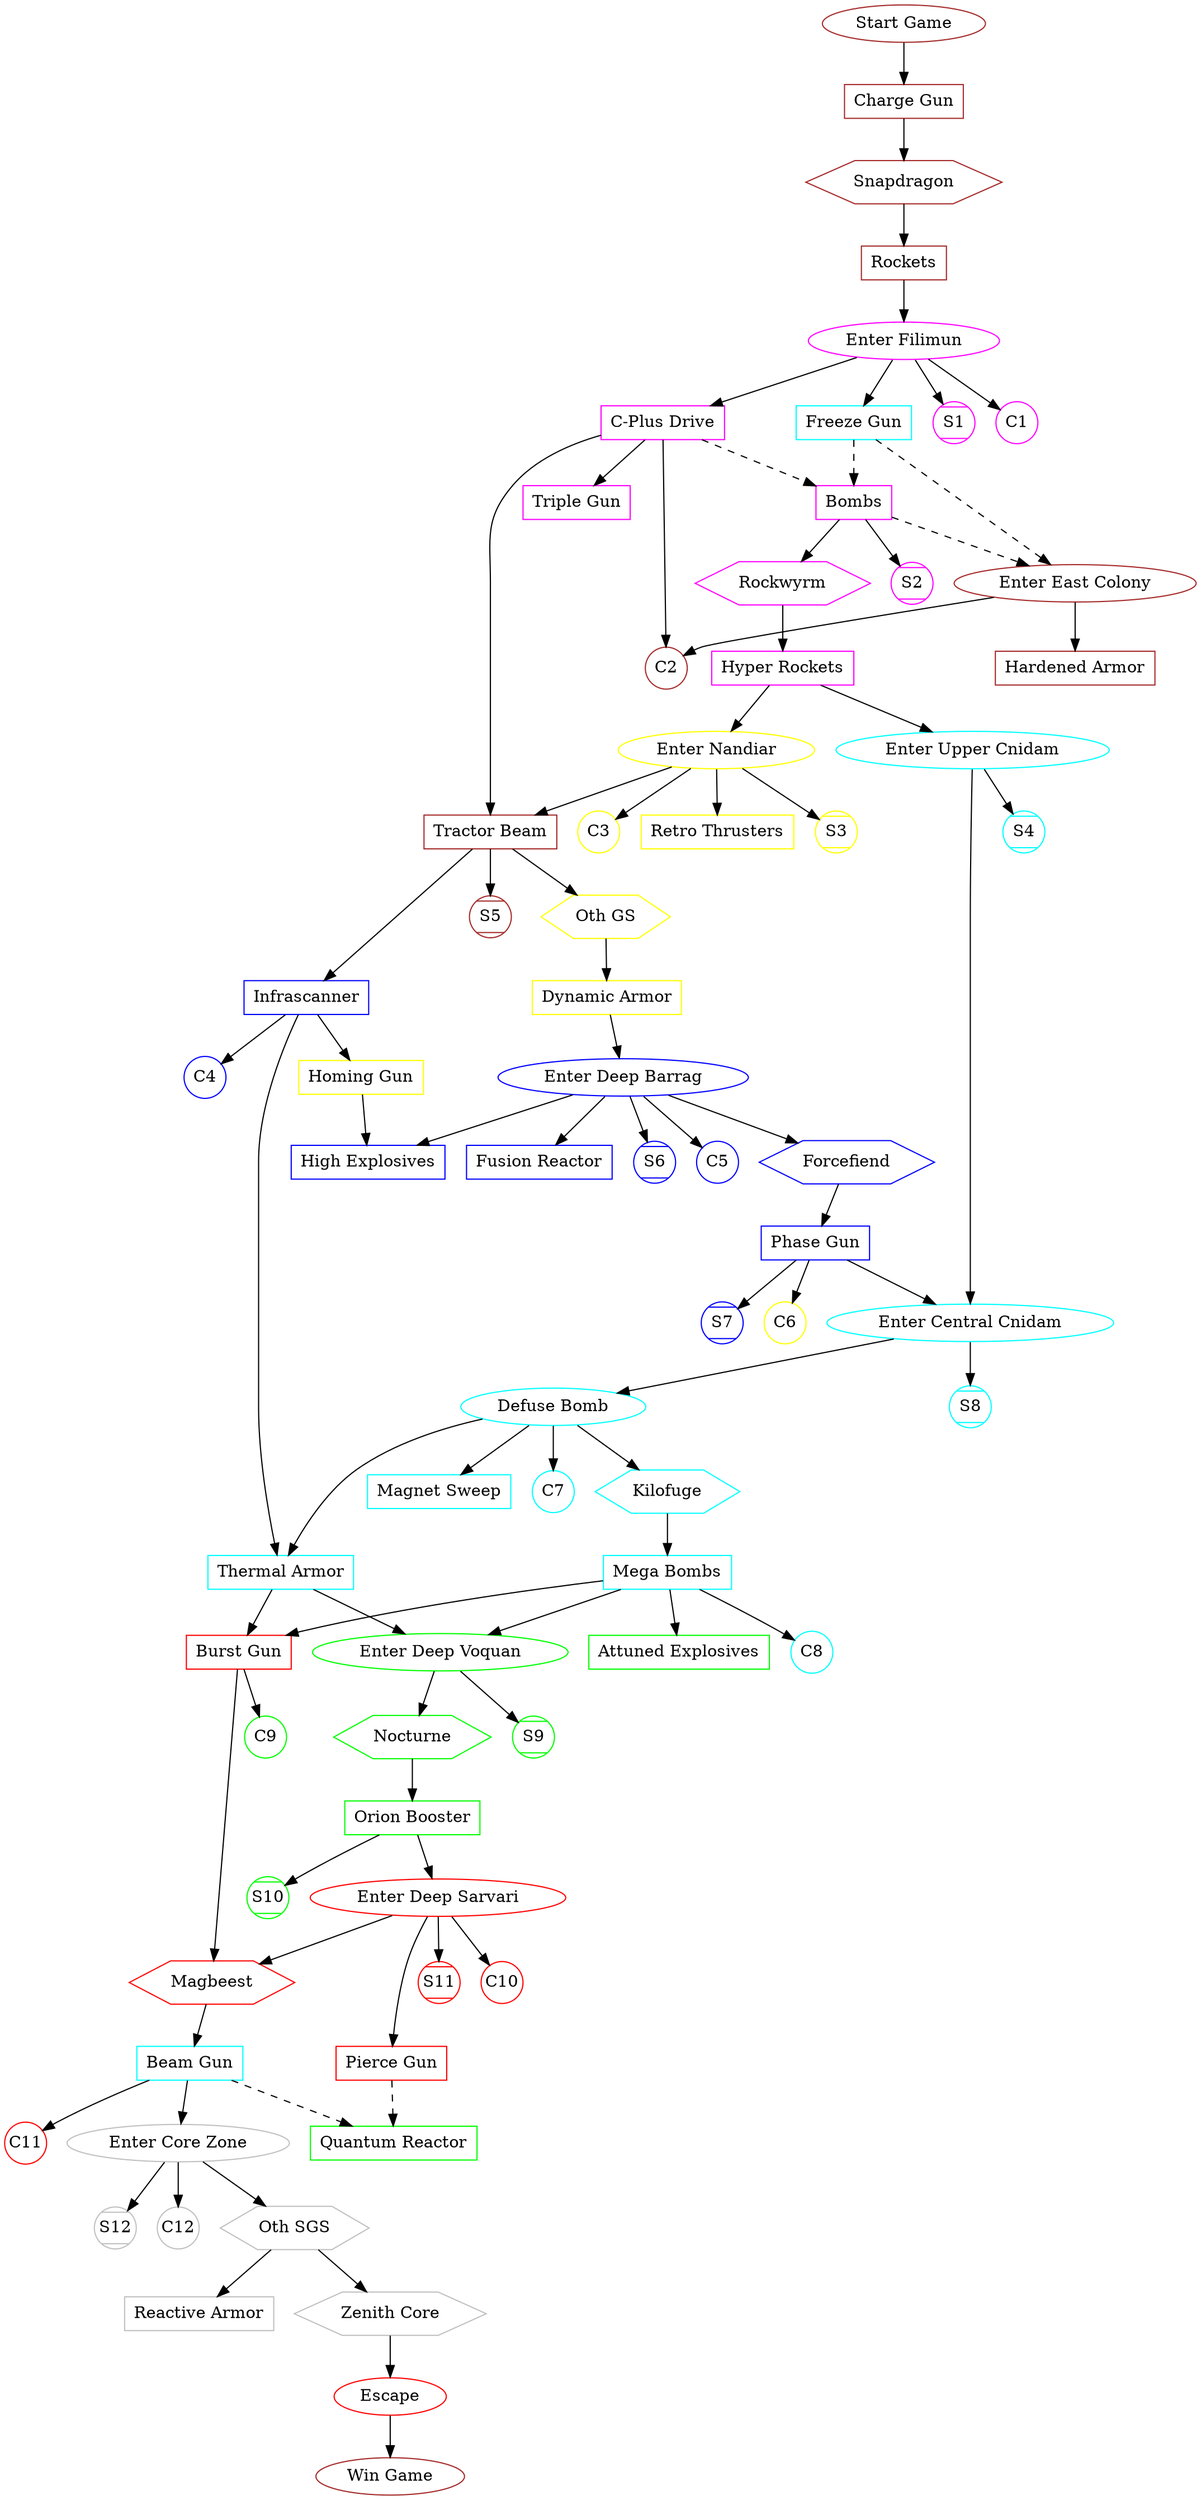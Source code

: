 digraph azimuth {

node [shape=box];

// Upgrades:
node [shape=box, height=0.4, fixedsize=false];
"Charge Gun" [color=brown];
"Rockets" [color=brown];
"Freeze Gun" [color=cyan];
"Hardened Armor" [color=brown];
"C-Plus Drive" [color=magenta];
"Triple Gun" [color=magenta];
"Bombs" [color=magenta];
"Hyper Rockets" [color=magenta];
"Tractor Beam" [color=brown];
"Homing Gun" [color=yellow];
"Retro Thrusters" [color=yellow];
"Phase Gun" [color=blue];
"Infrascanner" [color=blue];
"Fusion Reactor" [color=blue];
"Thermal Armor" [color=cyan];
"Dynamic Armor" [color=yellow];
"Magnet Sweep" [color=cyan];
"Mega Bombs" [color=cyan];
"High Explosives" [color=blue];
"Attuned Explosives" [color=green];
"Orion Booster" [color=green];
"Quantum Reactor" [color=green];
"Burst Gun" [color=red];
"Pierce Gun" [color=red];
"Beam Gun" [color=cyan];
"Reactive Armor" [color=gray];
// Shield batteries:
node [shape=Mcircle, height=0.5, fixedsize=true];
"S1"  [color=magenta];
"S2"  [color=magenta];
"S3"  [color=yellow];
"S4"  [color=cyan];
"S5"  [color=brown];
"S6"  [color=blue];
"S7"  [color=blue];
"S8"  [color=cyan];
"S9"  [color=green];
"S10" [color=green];
"S11" [color=red];
"S12" [color=gray];
// Capacitors:
node [shape=circle, height=0.5, fixedsize=true];
"C1"  [color=magenta];
"C2"  [color=brown];
"C3"  [color=yellow];
"C4"  [color=blue];
"C5"  [color=blue];
"C6"  [color=yellow];
"C7"  [color=cyan];
"C8"  [color=cyan];
"C9"  [color=green];
"C10" [color=red];
"C11" [color=red];
"C12" [color=gray];

// Bosses:
node [shape=hexagon, height=0.4, fixedsize=false];
"Snapdragon" [color=brown];
"Rockwyrm" [color=magenta];
"Oth GS" [color=yellow];
"Forcefiend" [color=blue];
"Kilofuge" [color=cyan];
"Nocturne" [color=green];
"Magbeest" [color=red];
"Oth SGS" [color=gray];
"Zenith Core" [color=gray];

// Navigation:
node [shape=ellipse, height=0.4, fixedsize=false];
"Start Game" [color=brown];
"Enter East Colony" [color=brown];
"Enter Filimun" [color=magenta];
"Enter Nandiar" [color=yellow];
"Enter Deep Barrag" [color=blue];
"Enter Upper Cnidam" [color=cyan];
"Enter Central Cnidam" [color=cyan];
"Defuse Bomb" [color=cyan];
"Enter Deep Voquan" [color=green];
"Enter Deep Sarvari" [color=red];
"Enter Core Zone" [color=gray];
"Escape" [color=red];
"Win Game" [color=brown];

// Dependencies:
"Start Game" -> "Charge Gun" -> "Snapdragon" -> "Rockets";
"Rockets" -> "Enter Filimun";
"Enter Filimun" -> "S1";
"Enter Filimun" -> "C1";
"Enter Filimun" -> "Freeze Gun";
"Enter Filimun" -> "C-Plus Drive";
"C-Plus Drive" -> "Tractor Beam";
"Freeze Gun" -> "Enter East Colony" [style=dashed];
"Bombs" -> "Enter East Colony" [style=dashed];
"Enter East Colony" -> "Hardened Armor";
"Enter East Colony" -> "C2";
"C-Plus Drive" -> "C2";
"Freeze Gun" -> "Bombs" [style=dashed];
"C-Plus Drive" -> "Bombs" [style=dashed];
"Bombs" -> "Rockwyrm";
"Rockwyrm" -> "Hyper Rockets" -> "Enter Nandiar";
"C-Plus Drive" -> "Triple Gun";
"Oth GS" -> "Dynamic Armor";
"Enter Nandiar" -> "Tractor Beam";
"Bombs" -> "S2";
"Enter Nandiar" -> "Retro Thrusters";
"Enter Nandiar" -> "S3";
"Enter Nandiar" -> "C3";
"Tractor Beam" -> "Infrascanner";
"Tractor Beam" -> "S5";
"Infrascanner" -> "Thermal Armor";
"Mega Bombs" -> "Burst Gun";
"Thermal Armor" -> "Burst Gun";
"Tractor Beam" -> "Oth GS";
"Infrascanner" -> "Homing Gun";
"Homing Gun" -> "High Explosives";
"Dynamic Armor" -> "Enter Deep Barrag";
"Enter Deep Barrag" -> "High Explosives";
"Infrascanner" -> "C4";
"Enter Deep Barrag" -> "Forcefiend";
"Forcefiend" -> "Phase Gun";
"Enter Deep Barrag" -> "S6";
"Enter Deep Barrag" -> "C5";
"Enter Deep Barrag" -> "Fusion Reactor";
"Hyper Rockets" -> "Enter Upper Cnidam";
"Enter Upper Cnidam" -> "S4";
"Enter Upper Cnidam" -> "Enter Central Cnidam";
"Phase Gun" -> "Enter Central Cnidam";
"Phase Gun" -> "C6";
"Phase Gun" -> "S7";
"Enter Central Cnidam" -> "Defuse Bomb";
"Enter Central Cnidam" -> "S8";
"Defuse Bomb" -> "Kilofuge";
"Defuse Bomb" -> "Magnet Sweep";
"Defuse Bomb" -> "C7";
"Kilofuge" -> "Mega Bombs";
"Mega Bombs" -> "Enter Deep Voquan";
"Defuse Bomb" -> "Thermal Armor";
"Thermal Armor" -> "Enter Deep Voquan";
"Enter Deep Voquan" -> "Nocturne";
"Enter Deep Voquan" -> "S9";
"Nocturne" -> "Orion Booster";
"Mega Bombs" -> "Attuned Explosives";
"Mega Bombs" -> "C8";
"Enter Deep Sarvari" -> "Pierce Gun";
"Pierce Gun" -> "Quantum Reactor" [style=dashed];
"Orion Booster" -> "Enter Deep Sarvari";
"Orion Booster" -> "S10";
"Enter Deep Sarvari" -> "C10";
"Enter Deep Sarvari" -> "S11";
"Enter Deep Sarvari" -> "Magbeest";
"Burst Gun" -> "Magbeest";
"Burst Gun" -> "C9";
"Magbeest" -> "Beam Gun";
"Beam Gun" -> "Quantum Reactor" [style=dashed];
"Beam Gun" -> "Enter Core Zone";
"Beam Gun" -> "C11";
"Enter Core Zone" -> "S12";
"Enter Core Zone" -> "C12";
"Enter Core Zone" -> "Oth SGS";
"Oth SGS" -> "Reactive Armor";
"Oth SGS" -> "Zenith Core";
"Zenith Core" -> "Escape" -> "Win Game";

}
